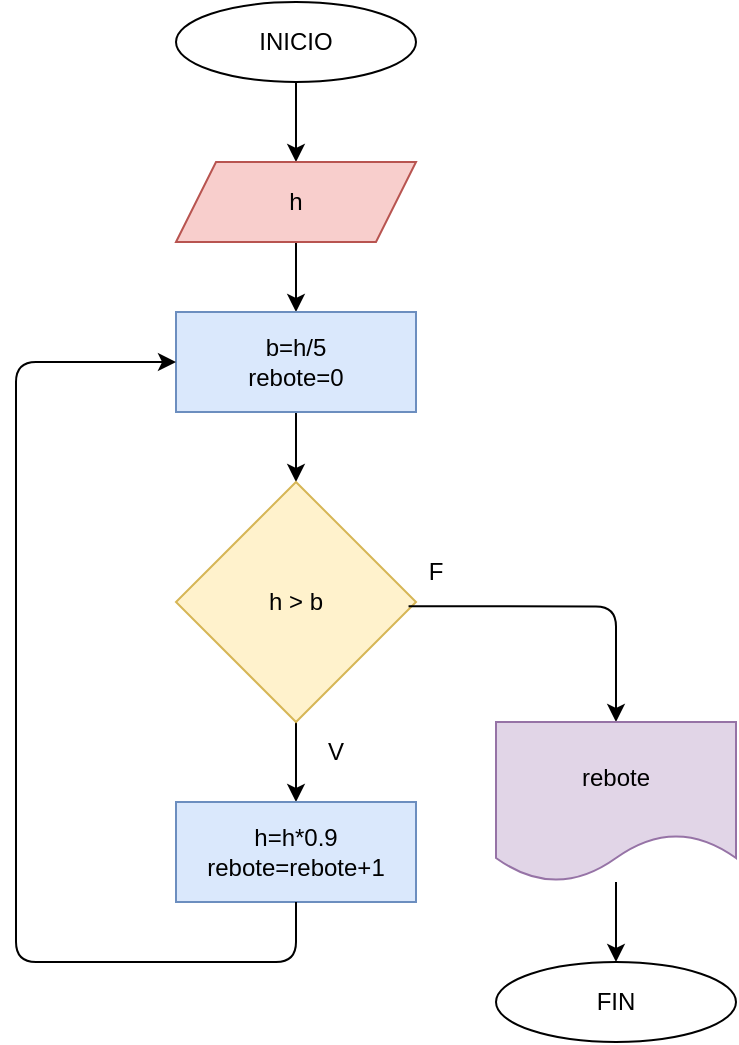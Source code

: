 <mxfile>
    <diagram id="TRD3CZcX3gscW5rLI6aK" name="Page-1">
        <mxGraphModel dx="650" dy="1647" grid="1" gridSize="10" guides="1" tooltips="1" connect="1" arrows="1" fold="1" page="1" pageScale="1" pageWidth="827" pageHeight="1169" math="0" shadow="0">
            <root>
                <mxCell id="0"/>
                <mxCell id="1" parent="0"/>
                <mxCell id="2" value="" style="edgeStyle=none;html=1;" edge="1" parent="1" source="3" target="5">
                    <mxGeometry relative="1" as="geometry"/>
                </mxCell>
                <mxCell id="3" value="INICIO" style="ellipse;whiteSpace=wrap;html=1;" vertex="1" parent="1">
                    <mxGeometry x="360" y="-1120" width="120" height="40" as="geometry"/>
                </mxCell>
                <mxCell id="4" value="" style="edgeStyle=none;html=1;" edge="1" parent="1" source="5" target="7">
                    <mxGeometry relative="1" as="geometry"/>
                </mxCell>
                <mxCell id="5" value="h" style="shape=parallelogram;perimeter=parallelogramPerimeter;whiteSpace=wrap;html=1;fixedSize=1;fillColor=#f8cecc;strokeColor=#b85450;" vertex="1" parent="1">
                    <mxGeometry x="360" y="-1040" width="120" height="40" as="geometry"/>
                </mxCell>
                <mxCell id="6" value="" style="edgeStyle=none;html=1;" edge="1" parent="1" source="7" target="9">
                    <mxGeometry relative="1" as="geometry"/>
                </mxCell>
                <mxCell id="7" value="b=h/5&lt;br&gt;rebote=0" style="whiteSpace=wrap;html=1;fillColor=#dae8fc;strokeColor=#6c8ebf;" vertex="1" parent="1">
                    <mxGeometry x="360" y="-965" width="120" height="50" as="geometry"/>
                </mxCell>
                <mxCell id="8" value="" style="edgeStyle=none;html=1;" edge="1" parent="1" source="9" target="10">
                    <mxGeometry relative="1" as="geometry"/>
                </mxCell>
                <mxCell id="9" value="h &amp;gt; b" style="rhombus;whiteSpace=wrap;html=1;fillColor=#fff2cc;strokeColor=#d6b656;" vertex="1" parent="1">
                    <mxGeometry x="360" y="-880" width="120" height="120" as="geometry"/>
                </mxCell>
                <mxCell id="10" value="h=h*0.9&lt;br&gt;rebote=rebote+1" style="whiteSpace=wrap;html=1;fillColor=#dae8fc;strokeColor=#6c8ebf;" vertex="1" parent="1">
                    <mxGeometry x="360" y="-720" width="120" height="50" as="geometry"/>
                </mxCell>
                <mxCell id="11" value="" style="endArrow=classic;html=1;exitX=0.5;exitY=1;exitDx=0;exitDy=0;entryX=0;entryY=0.5;entryDx=0;entryDy=0;" edge="1" parent="1" source="10" target="7">
                    <mxGeometry width="50" height="50" relative="1" as="geometry">
                        <mxPoint x="330" y="-670" as="sourcePoint"/>
                        <mxPoint x="280" y="-940" as="targetPoint"/>
                        <Array as="points">
                            <mxPoint x="420" y="-640"/>
                            <mxPoint x="280" y="-640"/>
                            <mxPoint x="280" y="-940"/>
                        </Array>
                    </mxGeometry>
                </mxCell>
                <mxCell id="12" value="V" style="text;html=1;strokeColor=none;fillColor=none;align=center;verticalAlign=middle;whiteSpace=wrap;rounded=0;" vertex="1" parent="1">
                    <mxGeometry x="410" y="-760" width="60" height="30" as="geometry"/>
                </mxCell>
                <mxCell id="13" value="F" style="text;html=1;strokeColor=none;fillColor=none;align=center;verticalAlign=middle;whiteSpace=wrap;rounded=0;" vertex="1" parent="1">
                    <mxGeometry x="460" y="-850" width="60" height="30" as="geometry"/>
                </mxCell>
                <mxCell id="14" value="" style="edgeStyle=segmentEdgeStyle;endArrow=classic;html=1;exitX=0.969;exitY=0.518;exitDx=0;exitDy=0;exitPerimeter=0;entryX=0.5;entryY=0;entryDx=0;entryDy=0;" edge="1" parent="1" source="9" target="16">
                    <mxGeometry width="50" height="50" relative="1" as="geometry">
                        <mxPoint x="330" y="-730" as="sourcePoint"/>
                        <mxPoint x="560" y="-760" as="targetPoint"/>
                        <Array as="points">
                            <mxPoint x="580" y="-818"/>
                        </Array>
                    </mxGeometry>
                </mxCell>
                <mxCell id="15" value="" style="edgeStyle=none;html=1;" edge="1" parent="1" source="16" target="17">
                    <mxGeometry relative="1" as="geometry"/>
                </mxCell>
                <mxCell id="16" value="rebote" style="shape=document;whiteSpace=wrap;html=1;boundedLbl=1;fillColor=#e1d5e7;strokeColor=#9673a6;" vertex="1" parent="1">
                    <mxGeometry x="520" y="-760" width="120" height="80" as="geometry"/>
                </mxCell>
                <mxCell id="17" value="FIN" style="ellipse;whiteSpace=wrap;html=1;" vertex="1" parent="1">
                    <mxGeometry x="520" y="-640" width="120" height="40" as="geometry"/>
                </mxCell>
            </root>
        </mxGraphModel>
    </diagram>
</mxfile>